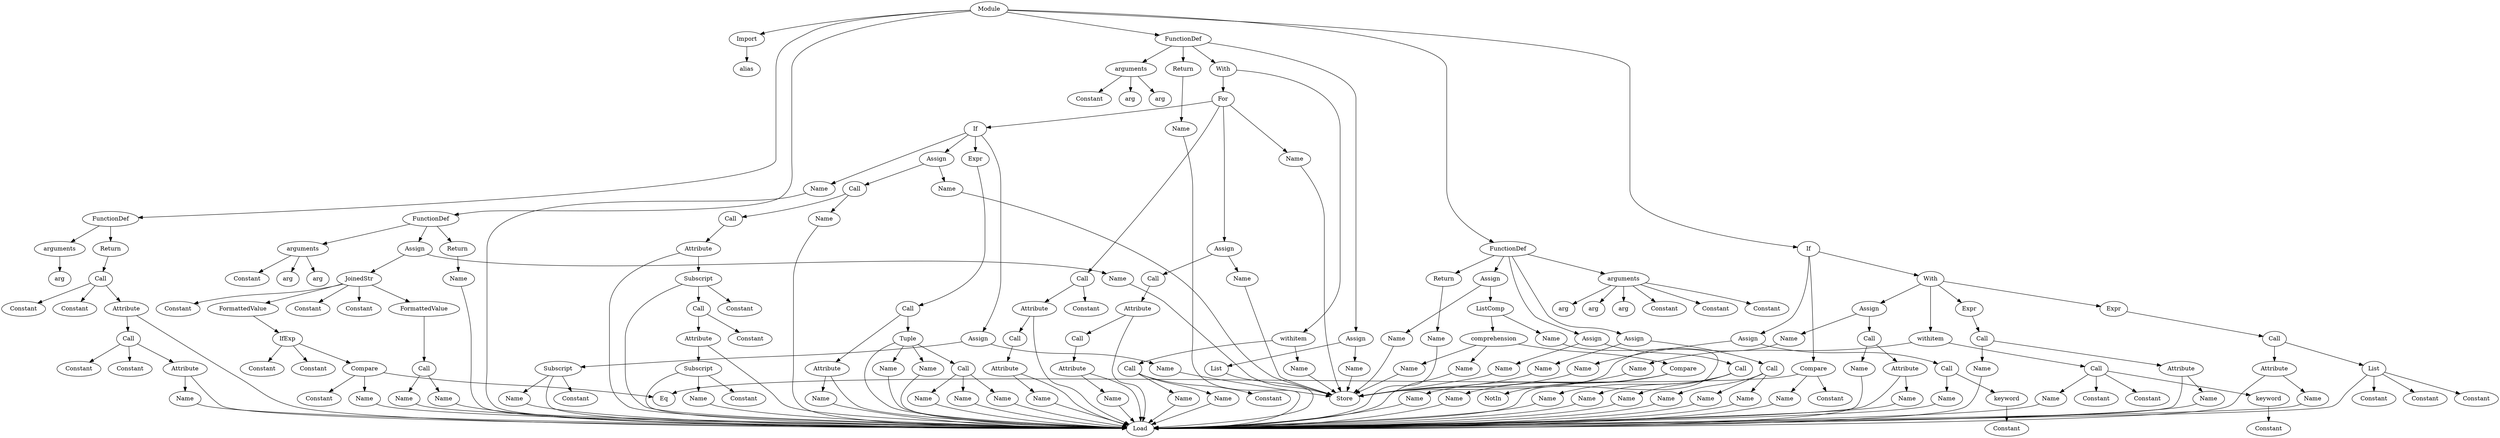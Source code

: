 digraph {
	rankdir=TB
	131106321465296 [label=Module]
	131106321465232 [label=Import]
	131106321465296 -> 131106321465232
	131106321465168 [label=alias]
	131106321465232 -> 131106321465168
	131106321465104 [label=FunctionDef]
	131106321465296 -> 131106321465104
	131106321465040 [label=arguments]
	131106321465104 -> 131106321465040
	131106321464912 [label=arg]
	131106321465040 -> 131106321464912
	131106321464528 [label=Return]
	131106321465104 -> 131106321464528
	131106321464464 [label=Call]
	131106321464528 -> 131106321464464
	131106321464400 [label=Attribute]
	131106321464464 -> 131106321464400
	131106321464336 [label=Call]
	131106321464400 -> 131106321464336
	131106321464272 [label=Attribute]
	131106321464336 -> 131106321464272
	131106321464208 [label=Name]
	131106321464272 -> 131106321464208
	131106325024976 [label=Load]
	131106321464208 -> 131106325024976
	131106325024976 [label=Load]
	131106321464272 -> 131106325024976
	131106321463888 [label=Constant]
	131106321464336 -> 131106321463888
	131106321463760 [label=Constant]
	131106321464336 -> 131106321463760
	131106325024976 [label=Load]
	131106321464400 -> 131106325024976
	131106321463376 [label=Constant]
	131106321464464 -> 131106321463376
	131106321463248 [label=Constant]
	131106321464464 -> 131106321463248
	131106324111440 [label=FunctionDef]
	131106321465296 -> 131106324111440
	131106321462800 [label=arguments]
	131106324111440 -> 131106321462800
	131106321462544 [label=arg]
	131106321462800 -> 131106321462544
	131106321462416 [label=arg]
	131106321462800 -> 131106321462416
	131106321462096 [label=Constant]
	131106321462800 -> 131106321462096
	131106321461520 [label=Assign]
	131106324111440 -> 131106321461520
	131106321461392 [label=Name]
	131106321461520 -> 131106321461392
	131106325025104 [label=Store]
	131106321461392 -> 131106325025104
	131106321461200 [label=JoinedStr]
	131106321461520 -> 131106321461200
	131106321461072 [label=Constant]
	131106321461200 -> 131106321461072
	131106321460944 [label=FormattedValue]
	131106321461200 -> 131106321460944
	131106321460880 [label=IfExp]
	131106321460944 -> 131106321460880
	131106321460816 [label=Compare]
	131106321460880 -> 131106321460816
	131106321460752 [label=Name]
	131106321460816 -> 131106321460752
	131106325024976 [label=Load]
	131106321460752 -> 131106325024976
	131106325029072 [label=Eq]
	131106321460816 -> 131106325029072
	131106321460432 [label=Constant]
	131106321460816 -> 131106321460432
	131106321460240 [label=Constant]
	131106321460880 -> 131106321460240
	131106321460112 [label=Constant]
	131106321460880 -> 131106321460112
	131106321459984 [label=Constant]
	131106321461200 -> 131106321459984
	131106321459856 [label=FormattedValue]
	131106321461200 -> 131106321459856
	131106321459792 [label=Call]
	131106321459856 -> 131106321459792
	131106321459728 [label=Name]
	131106321459792 -> 131106321459728
	131106325024976 [label=Load]
	131106321459728 -> 131106325024976
	131106321459408 [label=Name]
	131106321459792 -> 131106321459408
	131106325024976 [label=Load]
	131106321459408 -> 131106325024976
	131106321459152 [label=Constant]
	131106321461200 -> 131106321459152
	131106321458960 [label=Return]
	131106324111440 -> 131106321458960
	131106321458896 [label=Name]
	131106321458960 -> 131106321458896
	131106325024976 [label=Load]
	131106321458896 -> 131106325024976
	131106321458576 [label=FunctionDef]
	131106321465296 -> 131106321458576
	131106321458448 [label=arguments]
	131106321458576 -> 131106321458448
	131106321458192 [label=arg]
	131106321458448 -> 131106321458192
	131106321457552 [label=arg]
	131106321458448 -> 131106321457552
	131106323080528 [label=Constant]
	131106321458448 -> 131106323080528
	131106323077520 [label=Assign]
	131106321458576 -> 131106323077520
	131106321514384 [label=Name]
	131106323077520 -> 131106321514384
	131106325025104 [label=Store]
	131106321514384 -> 131106325025104
	131106321514192 [label=List]
	131106323077520 -> 131106321514192
	131106325024976 [label=Load]
	131106321514192 -> 131106325024976
	131106321514000 [label=With]
	131106321458576 -> 131106321514000
	131106321513872 [label=withitem]
	131106321514000 -> 131106321513872
	131106321513808 [label=Call]
	131106321513872 -> 131106321513808
	131106321513744 [label=Name]
	131106321513808 -> 131106321513744
	131106325024976 [label=Load]
	131106321513744 -> 131106325024976
	131106321513488 [label=Name]
	131106321513808 -> 131106321513488
	131106325024976 [label=Load]
	131106321513488 -> 131106325024976
	131106321513360 [label=Constant]
	131106321513808 -> 131106321513360
	131106321513104 [label=Name]
	131106321513872 -> 131106321513104
	131106325025104 [label=Store]
	131106321513104 -> 131106325025104
	131106321512848 [label=For]
	131106321514000 -> 131106321512848
	131106321512784 [label=Name]
	131106321512848 -> 131106321512784
	131106325025104 [label=Store]
	131106321512784 -> 131106325025104
	131106321512592 [label=Call]
	131106321512848 -> 131106321512592
	131106321512528 [label=Attribute]
	131106321512592 -> 131106321512528
	131106321512464 [label=Call]
	131106321512528 -> 131106321512464
	131106321512400 [label=Attribute]
	131106321512464 -> 131106321512400
	131106321512336 [label=Name]
	131106321512400 -> 131106321512336
	131106325024976 [label=Load]
	131106321512336 -> 131106325024976
	131106325024976 [label=Load]
	131106321512400 -> 131106325024976
	131106325024976 [label=Load]
	131106321512528 -> 131106325024976
	131106321511760 [label=Constant]
	131106321512592 -> 131106321511760
	131106321511504 [label=Assign]
	131106321512848 -> 131106321511504
	131106321511376 [label=Name]
	131106321511504 -> 131106321511376
	131106325025104 [label=Store]
	131106321511376 -> 131106325025104
	131106321511184 [label=Call]
	131106321511504 -> 131106321511184
	131106321511120 [label=Attribute]
	131106321511184 -> 131106321511120
	131106321511056 [label=Call]
	131106321511120 -> 131106321511056
	131106321510992 [label=Attribute]
	131106321511056 -> 131106321510992
	131106321510928 [label=Name]
	131106321510992 -> 131106321510928
	131106325024976 [label=Load]
	131106321510928 -> 131106325024976
	131106325024976 [label=Load]
	131106321510992 -> 131106325024976
	131106325024976 [label=Load]
	131106321511120 -> 131106325024976
	131106321510288 [label=If]
	131106321512848 -> 131106321510288
	131106321510224 [label=Name]
	131106321510288 -> 131106321510224
	131106325024976 [label=Load]
	131106321510224 -> 131106325024976
	131106321509968 [label=Assign]
	131106321510288 -> 131106321509968
	131106321509840 [label=Name]
	131106321509968 -> 131106321509840
	131106325025104 [label=Store]
	131106321509840 -> 131106325025104
	131106321509648 [label=Subscript]
	131106321509968 -> 131106321509648
	131106321509584 [label=Name]
	131106321509648 -> 131106321509584
	131106325024976 [label=Load]
	131106321509584 -> 131106325024976
	131106321509392 [label=Constant]
	131106321509648 -> 131106321509392
	131106325024976 [label=Load]
	131106321509648 -> 131106325024976
	131106321509264 [label=Assign]
	131106321510288 -> 131106321509264
	131106321509136 [label=Name]
	131106321509264 -> 131106321509136
	131106325025104 [label=Store]
	131106321509136 -> 131106325025104
	131106321508944 [label=Call]
	131106321509264 -> 131106321508944
	131106321508880 [label=Name]
	131106321508944 -> 131106321508880
	131106325024976 [label=Load]
	131106321508880 -> 131106325024976
	131106321508624 [label=Call]
	131106321508944 -> 131106321508624
	131106321508560 [label=Attribute]
	131106321508624 -> 131106321508560
	131106321508496 [label=Subscript]
	131106321508560 -> 131106321508496
	131106321508432 [label=Call]
	131106321508496 -> 131106321508432
	131106321508368 [label=Attribute]
	131106321508432 -> 131106321508368
	131106321508304 [label=Subscript]
	131106321508368 -> 131106321508304
	131106321508240 [label=Name]
	131106321508304 -> 131106321508240
	131106325024976 [label=Load]
	131106321508240 -> 131106325024976
	131106321507344 [label=Constant]
	131106321508304 -> 131106321507344
	131106325024976 [label=Load]
	131106321508304 -> 131106325024976
	131106325024976 [label=Load]
	131106321508368 -> 131106325024976
	131106321507024 [label=Constant]
	131106321508432 -> 131106321507024
	131106321506768 [label=Constant]
	131106321508496 -> 131106321506768
	131106325024976 [label=Load]
	131106321508496 -> 131106325024976
	131106325024976 [label=Load]
	131106321508560 -> 131106325024976
	131106321506320 [label=Expr]
	131106321510288 -> 131106321506320
	131106321506256 [label=Call]
	131106321506320 -> 131106321506256
	131106321506192 [label=Attribute]
	131106321506256 -> 131106321506192
	131106321506128 [label=Name]
	131106321506192 -> 131106321506128
	131106325024976 [label=Load]
	131106321506128 -> 131106325024976
	131106325024976 [label=Load]
	131106321506192 -> 131106325024976
	131106321505808 [label=Tuple]
	131106321506256 -> 131106321505808
	131106321505680 [label=Name]
	131106321505808 -> 131106321505680
	131106325024976 [label=Load]
	131106321505680 -> 131106325024976
	131106321505552 [label=Name]
	131106321505808 -> 131106321505552
	131106325024976 [label=Load]
	131106321505552 -> 131106325024976
	131106321505424 [label=Call]
	131106321505808 -> 131106321505424
	131106321505360 [label=Name]
	131106321505424 -> 131106321505360
	131106325024976 [label=Load]
	131106321505360 -> 131106325024976
	131106321505104 [label=Name]
	131106321505424 -> 131106321505104
	131106325024976 [label=Load]
	131106321505104 -> 131106325024976
	131106321504976 [label=Name]
	131106321505424 -> 131106321504976
	131106325024976 [label=Load]
	131106321504976 -> 131106325024976
	131106325024976 [label=Load]
	131106321505808 -> 131106325024976
	131106323960272 [label=Return]
	131106321458576 -> 131106323960272
	131106321504464 [label=Name]
	131106323960272 -> 131106321504464
	131106325024976 [label=Load]
	131106321504464 -> 131106325024976
	131106321504144 [label=FunctionDef]
	131106321465296 -> 131106321504144
	131106321504016 [label=arguments]
	131106321504144 -> 131106321504016
	131106321503760 [label=arg]
	131106321504016 -> 131106321503760
	131106321503632 [label=arg]
	131106321504016 -> 131106321503632
	131106321503504 [label=arg]
	131106321504016 -> 131106321503504
	131106321503184 [label=Constant]
	131106321504016 -> 131106321503184
	131106321503056 [label=Constant]
	131106321504016 -> 131106321503056
	131106321502928 [label=Constant]
	131106321504016 -> 131106321502928
	131106321502736 [label=Assign]
	131106321504144 -> 131106321502736
	131106321502608 [label=Name]
	131106321502736 -> 131106321502608
	131106325025104 [label=Store]
	131106321502608 -> 131106325025104
	131106321502416 [label=Call]
	131106321502736 -> 131106321502416
	131106321502352 [label=Name]
	131106321502416 -> 131106321502352
	131106325024976 [label=Load]
	131106321502352 -> 131106325024976
	131106321502096 [label=Name]
	131106321502416 -> 131106321502096
	131106325024976 [label=Load]
	131106321502096 -> 131106325024976
	131106321501968 [label=Name]
	131106321502416 -> 131106321501968
	131106325024976 [label=Load]
	131106321501968 -> 131106325024976
	131106321501776 [label=Assign]
	131106321504144 -> 131106321501776
	131106321501648 [label=Name]
	131106321501776 -> 131106321501648
	131106325025104 [label=Store]
	131106321501648 -> 131106325025104
	131106321501456 [label=Call]
	131106321501776 -> 131106321501456
	131106321501392 [label=Name]
	131106321501456 -> 131106321501392
	131106325024976 [label=Load]
	131106321501392 -> 131106325024976
	131106321501136 [label=Name]
	131106321501456 -> 131106321501136
	131106325024976 [label=Load]
	131106321501136 -> 131106325024976
	131106321501008 [label=Name]
	131106321501456 -> 131106321501008
	131106325024976 [label=Load]
	131106321501008 -> 131106325024976
	131106321500816 [label=Assign]
	131106321504144 -> 131106321500816
	131106321500688 [label=Name]
	131106321500816 -> 131106321500688
	131106325025104 [label=Store]
	131106321500688 -> 131106325025104
	131106321500496 [label=ListComp]
	131106321500816 -> 131106321500496
	131106321500432 [label=Name]
	131106321500496 -> 131106321500432
	131106325024976 [label=Load]
	131106321500432 -> 131106325024976
	131106321500176 [label=comprehension]
	131106321500496 -> 131106321500176
	131106321500112 [label=Name]
	131106321500176 -> 131106321500112
	131106325025104 [label=Store]
	131106321500112 -> 131106325025104
	131106321499920 [label=Name]
	131106321500176 -> 131106321499920
	131106325024976 [label=Load]
	131106321499920 -> 131106325024976
	131106321499728 [label=Compare]
	131106321500176 -> 131106321499728
	131106321499664 [label=Name]
	131106321499728 -> 131106321499664
	131106325024976 [label=Load]
	131106321499664 -> 131106325024976
	131106325030224 [label=NotIn]
	131106321499728 -> 131106325030224
	131106321499344 [label=Name]
	131106321499728 -> 131106321499344
	131106325024976 [label=Load]
	131106321499344 -> 131106325024976
	131106321499216 [label=Return]
	131106321504144 -> 131106321499216
	131106321498960 [label=Name]
	131106321499216 -> 131106321498960
	131106325024976 [label=Load]
	131106321498960 -> 131106325024976
	131106321498640 [label=If]
	131106321465296 -> 131106321498640
	131106321498576 [label=Compare]
	131106321498640 -> 131106321498576
	131106321498512 [label=Name]
	131106321498576 -> 131106321498512
	131106325024976 [label=Load]
	131106321498512 -> 131106325024976
	131106325029072 [label=Eq]
	131106321498576 -> 131106325029072
	131106321498192 [label=Constant]
	131106321498576 -> 131106321498192
	131106321524368 [label=Assign]
	131106321498640 -> 131106321524368
	131106321524240 [label=Name]
	131106321524368 -> 131106321524240
	131106325025104 [label=Store]
	131106321524240 -> 131106325025104
	131106321524048 [label=Call]
	131106321524368 -> 131106321524048
	131106321523984 [label=Name]
	131106321524048 -> 131106321523984
	131106325024976 [label=Load]
	131106321523984 -> 131106325024976
	131106321523664 [label=keyword]
	131106321524048 -> 131106321523664
	131106321523536 [label=Constant]
	131106321523664 -> 131106321523536
	131106321523408 [label=With]
	131106321498640 -> 131106321523408
	131106321523280 [label=withitem]
	131106321523408 -> 131106321523280
	131106321523216 [label=Call]
	131106321523280 -> 131106321523216
	131106321523152 [label=Name]
	131106321523216 -> 131106321523152
	131106325024976 [label=Load]
	131106321523152 -> 131106325024976
	131106321522896 [label=Constant]
	131106321523216 -> 131106321522896
	131106321522768 [label=Constant]
	131106321523216 -> 131106321522768
	131106321522576 [label=keyword]
	131106321523216 -> 131106321522576
	131106321522448 [label=Constant]
	131106321522576 -> 131106321522448
	131106321522256 [label=Name]
	131106321523280 -> 131106321522256
	131106325025104 [label=Store]
	131106321522256 -> 131106325025104
	131106321522000 [label=Assign]
	131106321523408 -> 131106321522000
	131106321521872 [label=Name]
	131106321522000 -> 131106321521872
	131106325025104 [label=Store]
	131106321521872 -> 131106325025104
	131106321521680 [label=Call]
	131106321522000 -> 131106321521680
	131106321521616 [label=Attribute]
	131106321521680 -> 131106321521616
	131106321521552 [label=Name]
	131106321521616 -> 131106321521552
	131106325024976 [label=Load]
	131106321521552 -> 131106325024976
	131106325024976 [label=Load]
	131106321521616 -> 131106325024976
	131106321521232 [label=Name]
	131106321521680 -> 131106321521232
	131106325024976 [label=Load]
	131106321521232 -> 131106325024976
	131106321521040 [label=Expr]
	131106321523408 -> 131106321521040
	131106321520976 [label=Call]
	131106321521040 -> 131106321520976
	131106321520912 [label=Attribute]
	131106321520976 -> 131106321520912
	131106321520848 [label=Name]
	131106321520912 -> 131106321520848
	131106325024976 [label=Load]
	131106321520848 -> 131106325024976
	131106325024976 [label=Load]
	131106321520912 -> 131106325024976
	131106321520528 [label=List]
	131106321520976 -> 131106321520528
	131106321520400 [label=Constant]
	131106321520528 -> 131106321520400
	131106321520272 [label=Constant]
	131106321520528 -> 131106321520272
	131106321520144 [label=Constant]
	131106321520528 -> 131106321520144
	131106325024976 [label=Load]
	131106321520528 -> 131106325024976
	131106321519824 [label=Expr]
	131106321523408 -> 131106321519824
	131106321519760 [label=Call]
	131106321519824 -> 131106321519760
	131106321519696 [label=Attribute]
	131106321519760 -> 131106321519696
	131106321519632 [label=Name]
	131106321519696 -> 131106321519632
	131106325024976 [label=Load]
	131106321519632 -> 131106325024976
	131106325024976 [label=Load]
	131106321519696 -> 131106325024976
	131106321519312 [label=Name]
	131106321519760 -> 131106321519312
	131106325024976 [label=Load]
	131106321519312 -> 131106325024976
}
